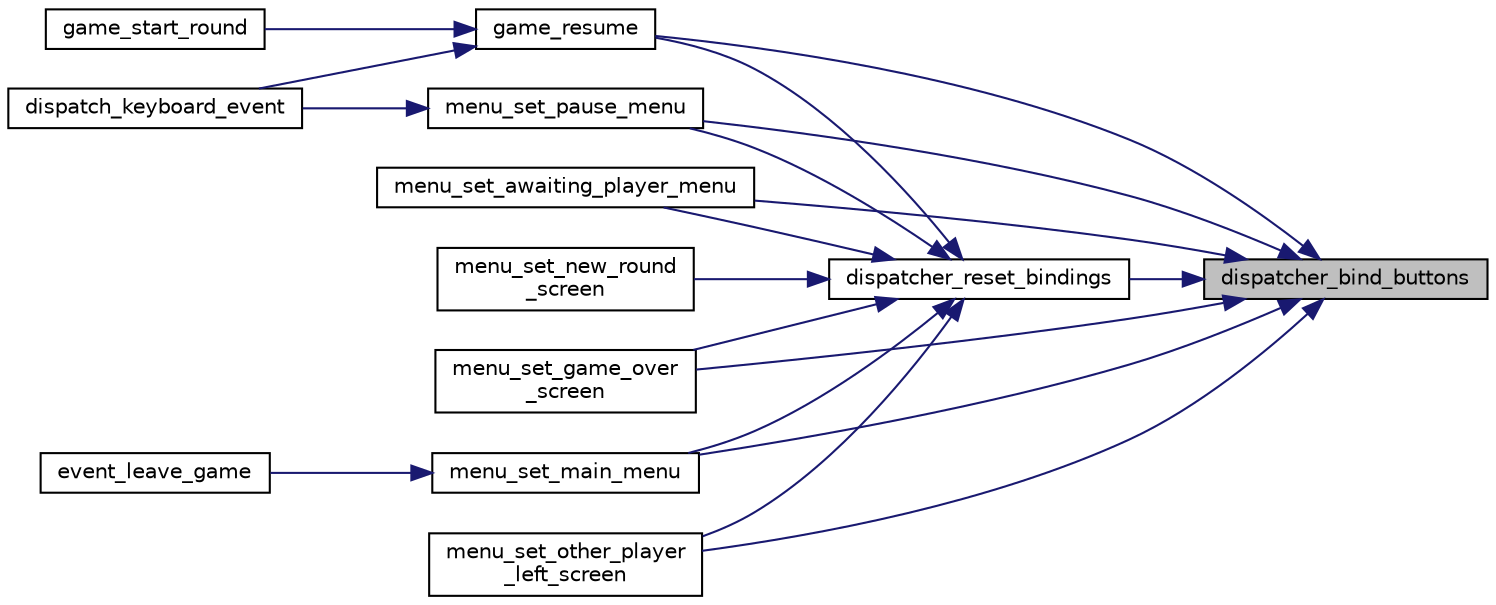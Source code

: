 digraph "dispatcher_bind_buttons"
{
 // LATEX_PDF_SIZE
  edge [fontname="Helvetica",fontsize="10",labelfontname="Helvetica",labelfontsize="10"];
  node [fontname="Helvetica",fontsize="10",shape=record];
  rankdir="RL";
  Node1 [label="dispatcher_bind_buttons",height=0.2,width=0.4,color="black", fillcolor="grey75", style="filled", fontcolor="black",tooltip="Binds the given buttons to the dispatcher."];
  Node1 -> Node2 [dir="back",color="midnightblue",fontsize="10",style="solid",fontname="Helvetica"];
  Node2 [label="dispatcher_reset_bindings",height=0.2,width=0.4,color="black", fillcolor="white", style="filled",URL="$group__dispatcher.html#gab9458678bdcdc4f0ff458f8a9b27c638",tooltip="Resets all dispatcher bindings."];
  Node2 -> Node3 [dir="back",color="midnightblue",fontsize="10",style="solid",fontname="Helvetica"];
  Node3 [label="game_resume",height=0.2,width=0.4,color="black", fillcolor="white", style="filled",URL="$group__game.html#ga52118602811d7516e865c66a7410fd58",tooltip="Resumes the game."];
  Node3 -> Node4 [dir="back",color="midnightblue",fontsize="10",style="solid",fontname="Helvetica"];
  Node4 [label="dispatch_keyboard_event",height=0.2,width=0.4,color="black", fillcolor="white", style="filled",URL="$group__dispatcher.html#gaeefd35acea05833fa9d829f99e2ed6ca",tooltip="Dispatches a keyboard event."];
  Node3 -> Node5 [dir="back",color="midnightblue",fontsize="10",style="solid",fontname="Helvetica"];
  Node5 [label="game_start_round",height=0.2,width=0.4,color="black", fillcolor="white", style="filled",URL="$group__game.html#gad7c180906d7acb4776f4db147f289d7c",tooltip="Starts the already created round."];
  Node2 -> Node6 [dir="back",color="midnightblue",fontsize="10",style="solid",fontname="Helvetica"];
  Node6 [label="menu_set_awaiting_player_menu",height=0.2,width=0.4,color="black", fillcolor="white", style="filled",URL="$group__menu.html#ga5ed66b2ad288641ccbb969f784a64351",tooltip="Sets the menu to awaiting other player menu."];
  Node2 -> Node7 [dir="back",color="midnightblue",fontsize="10",style="solid",fontname="Helvetica"];
  Node7 [label="menu_set_game_over\l_screen",height=0.2,width=0.4,color="black", fillcolor="white", style="filled",URL="$group__menu.html#ga6331f4f3fee92d6495fd79aa17f59777",tooltip="Sets the menu to the game over screen."];
  Node2 -> Node8 [dir="back",color="midnightblue",fontsize="10",style="solid",fontname="Helvetica"];
  Node8 [label="menu_set_main_menu",height=0.2,width=0.4,color="black", fillcolor="white", style="filled",URL="$group__menu.html#ga6c442e5329ddf932b74a253c15665d75",tooltip="Sets the menu to main menu."];
  Node8 -> Node9 [dir="back",color="midnightblue",fontsize="10",style="solid",fontname="Helvetica"];
  Node9 [label="event_leave_game",height=0.2,width=0.4,color="black", fillcolor="white", style="filled",URL="$group__dispatcher.html#ga0e52394a395110749bc8ce3251ee503c",tooltip="Leaves the game."];
  Node2 -> Node10 [dir="back",color="midnightblue",fontsize="10",style="solid",fontname="Helvetica"];
  Node10 [label="menu_set_new_round\l_screen",height=0.2,width=0.4,color="black", fillcolor="white", style="filled",URL="$group__menu.html#ga0b4d8c6b87adac99529e3dce59857aaa",tooltip="Sets the menu to new round screen according to the given player role."];
  Node2 -> Node11 [dir="back",color="midnightblue",fontsize="10",style="solid",fontname="Helvetica"];
  Node11 [label="menu_set_other_player\l_left_screen",height=0.2,width=0.4,color="black", fillcolor="white", style="filled",URL="$group__menu.html#gaaf5a9953d8b982736cf01d87adcb3b14",tooltip="Sets the menu to the other player left screen."];
  Node2 -> Node12 [dir="back",color="midnightblue",fontsize="10",style="solid",fontname="Helvetica"];
  Node12 [label="menu_set_pause_menu",height=0.2,width=0.4,color="black", fillcolor="white", style="filled",URL="$group__menu.html#ga2471e39c56761768b9ceabdd4d5e732f",tooltip="Sets the menu to pause menu."];
  Node12 -> Node4 [dir="back",color="midnightblue",fontsize="10",style="solid",fontname="Helvetica"];
  Node1 -> Node3 [dir="back",color="midnightblue",fontsize="10",style="solid",fontname="Helvetica"];
  Node1 -> Node6 [dir="back",color="midnightblue",fontsize="10",style="solid",fontname="Helvetica"];
  Node1 -> Node7 [dir="back",color="midnightblue",fontsize="10",style="solid",fontname="Helvetica"];
  Node1 -> Node8 [dir="back",color="midnightblue",fontsize="10",style="solid",fontname="Helvetica"];
  Node1 -> Node11 [dir="back",color="midnightblue",fontsize="10",style="solid",fontname="Helvetica"];
  Node1 -> Node12 [dir="back",color="midnightblue",fontsize="10",style="solid",fontname="Helvetica"];
}
